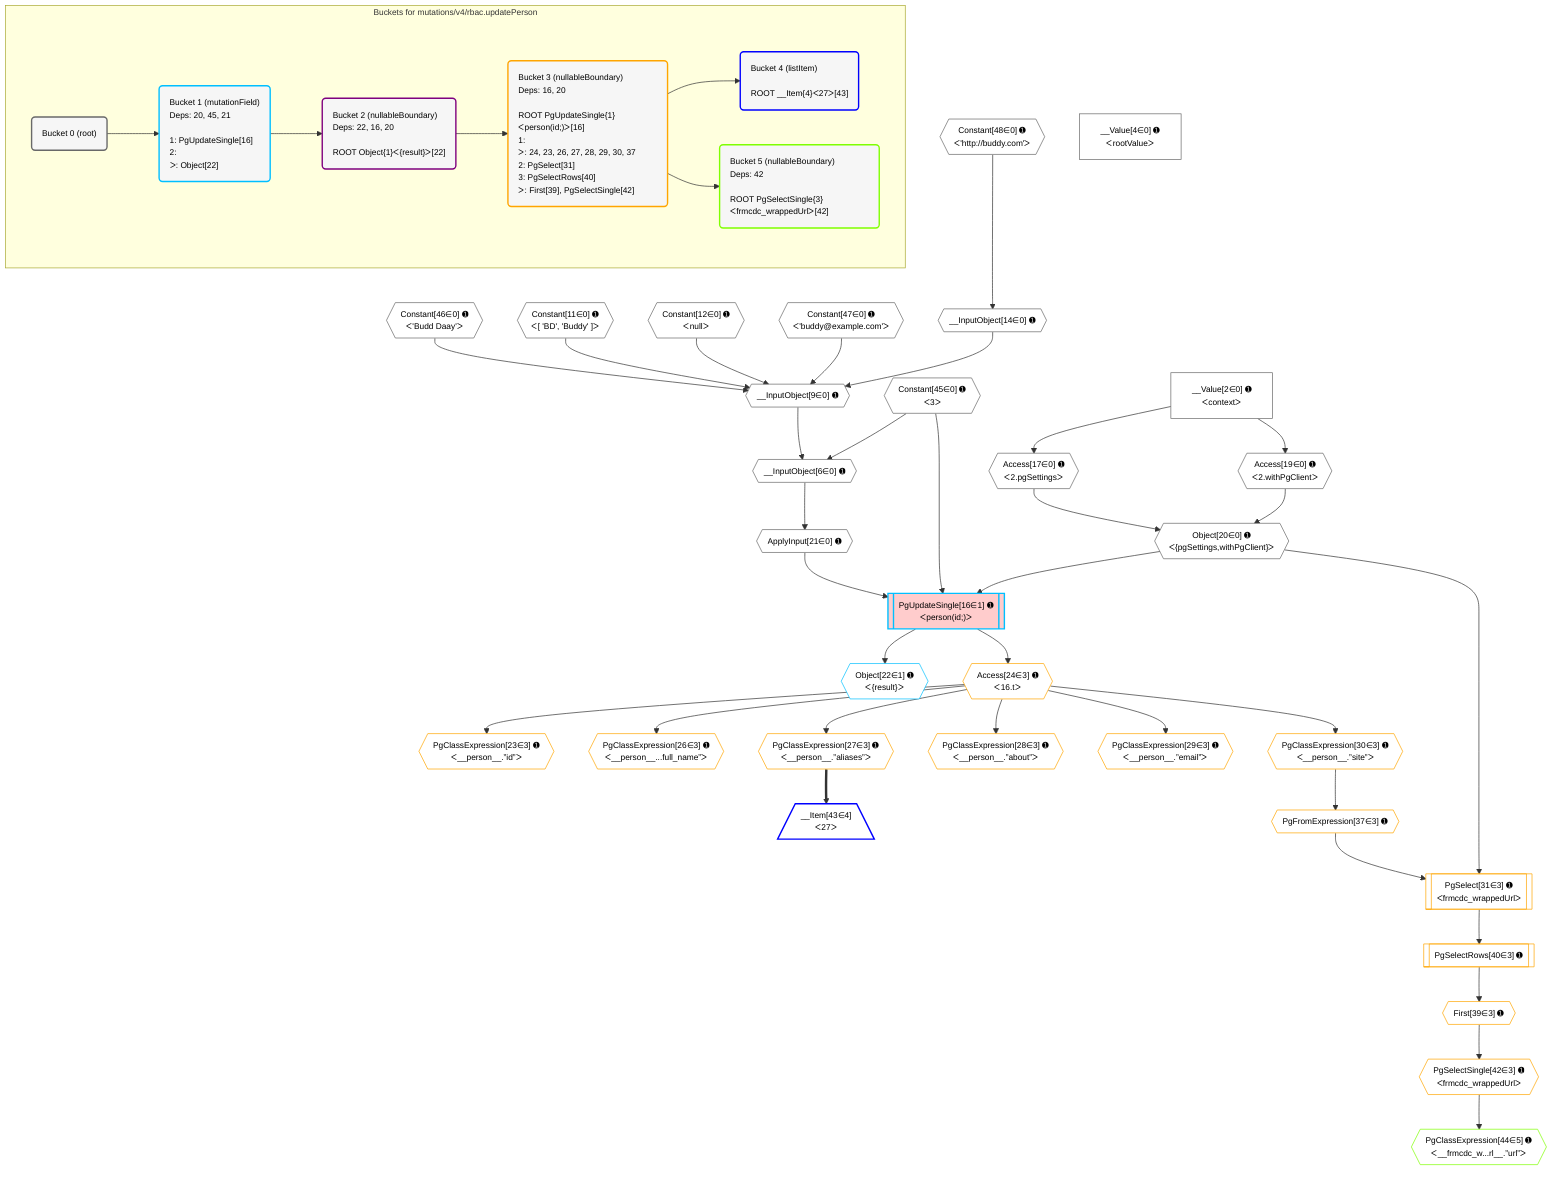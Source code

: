 %%{init: {'themeVariables': { 'fontSize': '12px'}}}%%
graph TD
    classDef path fill:#eee,stroke:#000,color:#000
    classDef plan fill:#fff,stroke-width:1px,color:#000
    classDef itemplan fill:#fff,stroke-width:2px,color:#000
    classDef unbatchedplan fill:#dff,stroke-width:1px,color:#000
    classDef sideeffectplan fill:#fcc,stroke-width:2px,color:#000
    classDef bucket fill:#f6f6f6,color:#000,stroke-width:2px,text-align:left

    subgraph "Buckets for mutations/v4/rbac.updatePerson"
    Bucket0("Bucket 0 (root)"):::bucket
    Bucket1("Bucket 1 (mutationField)<br />Deps: 20, 45, 21<br /><br />1: PgUpdateSingle[16]<br />2: <br />ᐳ: Object[22]"):::bucket
    Bucket2("Bucket 2 (nullableBoundary)<br />Deps: 22, 16, 20<br /><br />ROOT Object{1}ᐸ{result}ᐳ[22]"):::bucket
    Bucket3("Bucket 3 (nullableBoundary)<br />Deps: 16, 20<br /><br />ROOT PgUpdateSingle{1}ᐸperson(id;)ᐳ[16]<br />1: <br />ᐳ: 24, 23, 26, 27, 28, 29, 30, 37<br />2: PgSelect[31]<br />3: PgSelectRows[40]<br />ᐳ: First[39], PgSelectSingle[42]"):::bucket
    Bucket4("Bucket 4 (listItem)<br /><br />ROOT __Item{4}ᐸ27ᐳ[43]"):::bucket
    Bucket5("Bucket 5 (nullableBoundary)<br />Deps: 42<br /><br />ROOT PgSelectSingle{3}ᐸfrmcdc_wrappedUrlᐳ[42]"):::bucket
    end
    Bucket0 --> Bucket1
    Bucket1 --> Bucket2
    Bucket2 --> Bucket3
    Bucket3 --> Bucket4 & Bucket5

    %% plan dependencies
    __InputObject9{{"__InputObject[9∈0] ➊"}}:::plan
    Constant46{{"Constant[46∈0] ➊<br />ᐸ'Budd Daay'ᐳ"}}:::plan
    Constant11{{"Constant[11∈0] ➊<br />ᐸ[ 'BD', 'Buddy' ]ᐳ"}}:::plan
    Constant12{{"Constant[12∈0] ➊<br />ᐸnullᐳ"}}:::plan
    Constant47{{"Constant[47∈0] ➊<br />ᐸ'buddy@example.com'ᐳ"}}:::plan
    __InputObject14{{"__InputObject[14∈0] ➊"}}:::plan
    Constant46 & Constant11 & Constant12 & Constant47 & __InputObject14 --> __InputObject9
    __InputObject6{{"__InputObject[6∈0] ➊"}}:::plan
    Constant45{{"Constant[45∈0] ➊<br />ᐸ3ᐳ"}}:::plan
    Constant45 & __InputObject9 --> __InputObject6
    Object20{{"Object[20∈0] ➊<br />ᐸ{pgSettings,withPgClient}ᐳ"}}:::plan
    Access17{{"Access[17∈0] ➊<br />ᐸ2.pgSettingsᐳ"}}:::plan
    Access19{{"Access[19∈0] ➊<br />ᐸ2.withPgClientᐳ"}}:::plan
    Access17 & Access19 --> Object20
    Constant48{{"Constant[48∈0] ➊<br />ᐸ'http://buddy.com'ᐳ"}}:::plan
    Constant48 --> __InputObject14
    __Value2["__Value[2∈0] ➊<br />ᐸcontextᐳ"]:::plan
    __Value2 --> Access17
    __Value2 --> Access19
    ApplyInput21{{"ApplyInput[21∈0] ➊"}}:::plan
    __InputObject6 --> ApplyInput21
    __Value4["__Value[4∈0] ➊<br />ᐸrootValueᐳ"]:::plan
    PgUpdateSingle16[["PgUpdateSingle[16∈1] ➊<br />ᐸperson(id;)ᐳ"]]:::sideeffectplan
    Object20 & Constant45 & ApplyInput21 --> PgUpdateSingle16
    Object22{{"Object[22∈1] ➊<br />ᐸ{result}ᐳ"}}:::plan
    PgUpdateSingle16 --> Object22
    PgSelect31[["PgSelect[31∈3] ➊<br />ᐸfrmcdc_wrappedUrlᐳ"]]:::plan
    PgFromExpression37{{"PgFromExpression[37∈3] ➊"}}:::plan
    Object20 & PgFromExpression37 --> PgSelect31
    PgClassExpression23{{"PgClassExpression[23∈3] ➊<br />ᐸ__person__.”id”ᐳ"}}:::plan
    Access24{{"Access[24∈3] ➊<br />ᐸ16.tᐳ"}}:::plan
    Access24 --> PgClassExpression23
    PgUpdateSingle16 --> Access24
    PgClassExpression26{{"PgClassExpression[26∈3] ➊<br />ᐸ__person__...full_name”ᐳ"}}:::plan
    Access24 --> PgClassExpression26
    PgClassExpression27{{"PgClassExpression[27∈3] ➊<br />ᐸ__person__.”aliases”ᐳ"}}:::plan
    Access24 --> PgClassExpression27
    PgClassExpression28{{"PgClassExpression[28∈3] ➊<br />ᐸ__person__.”about”ᐳ"}}:::plan
    Access24 --> PgClassExpression28
    PgClassExpression29{{"PgClassExpression[29∈3] ➊<br />ᐸ__person__.”email”ᐳ"}}:::plan
    Access24 --> PgClassExpression29
    PgClassExpression30{{"PgClassExpression[30∈3] ➊<br />ᐸ__person__.”site”ᐳ"}}:::plan
    Access24 --> PgClassExpression30
    PgClassExpression30 --> PgFromExpression37
    First39{{"First[39∈3] ➊"}}:::plan
    PgSelectRows40[["PgSelectRows[40∈3] ➊"]]:::plan
    PgSelectRows40 --> First39
    PgSelect31 --> PgSelectRows40
    PgSelectSingle42{{"PgSelectSingle[42∈3] ➊<br />ᐸfrmcdc_wrappedUrlᐳ"}}:::plan
    First39 --> PgSelectSingle42
    __Item43[/"__Item[43∈4]<br />ᐸ27ᐳ"\]:::itemplan
    PgClassExpression27 ==> __Item43
    PgClassExpression44{{"PgClassExpression[44∈5] ➊<br />ᐸ__frmcdc_w...rl__.”url”ᐳ"}}:::plan
    PgSelectSingle42 --> PgClassExpression44

    %% define steps
    classDef bucket0 stroke:#696969
    class Bucket0,__Value2,__Value4,__InputObject6,__InputObject9,Constant11,Constant12,__InputObject14,Access17,Access19,Object20,ApplyInput21,Constant45,Constant46,Constant47,Constant48 bucket0
    classDef bucket1 stroke:#00bfff
    class Bucket1,PgUpdateSingle16,Object22 bucket1
    classDef bucket2 stroke:#7f007f
    class Bucket2 bucket2
    classDef bucket3 stroke:#ffa500
    class Bucket3,PgClassExpression23,Access24,PgClassExpression26,PgClassExpression27,PgClassExpression28,PgClassExpression29,PgClassExpression30,PgSelect31,PgFromExpression37,First39,PgSelectRows40,PgSelectSingle42 bucket3
    classDef bucket4 stroke:#0000ff
    class Bucket4,__Item43 bucket4
    classDef bucket5 stroke:#7fff00
    class Bucket5,PgClassExpression44 bucket5